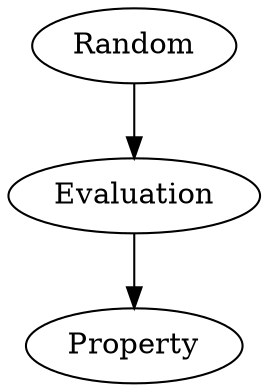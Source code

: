 digraph {
    Input[label="Random"]
    Evaluation[class="disabled"]
    Analysis[label="Property" class="disabled"]

    Input -> Evaluation[class="disabled"]
    Evaluation -> Analysis[class="disabled"]
}
